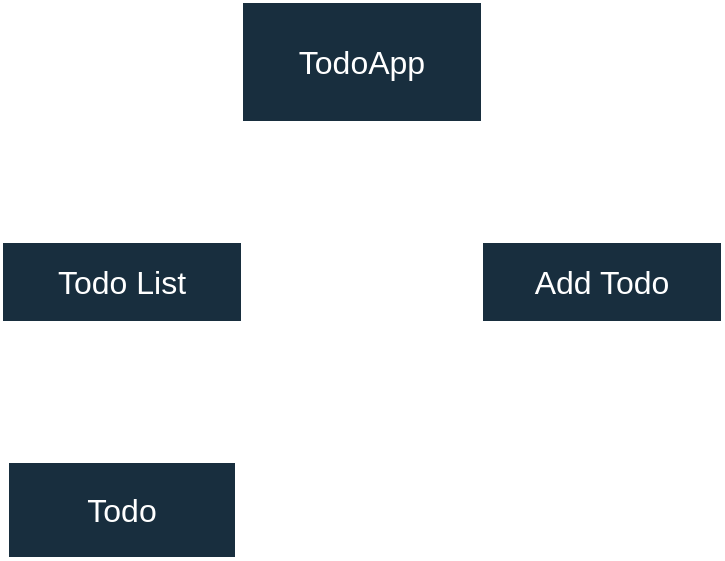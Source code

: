 <mxfile>
    <diagram name="Page-1" id="Ldu4dIvItLWIQPtr1XXd">
        <mxGraphModel dx="933" dy="533" grid="0" gridSize="10" guides="1" tooltips="1" connect="1" arrows="1" fold="1" page="1" pageScale="1" pageWidth="827" pageHeight="1169" background="#ffffff" math="0" shadow="0">
            <root>
                <mxCell id="0"/>
                <mxCell id="1" parent="0"/>
                <mxCell id="uVsHZ_9BZHPB59tA9Iv1-1" value="&lt;font size=&quot;3&quot;&gt;TodoApp&lt;/font&gt;" style="rounded=0;whiteSpace=wrap;html=1;labelBackgroundColor=none;fillColor=#182E3E;strokeColor=#FFFFFF;fontColor=#FFFFFF;" parent="1" vertex="1">
                    <mxGeometry x="240" y="40" width="120" height="60" as="geometry"/>
                </mxCell>
                <mxCell id="uVsHZ_9BZHPB59tA9Iv1-2" value="&lt;font size=&quot;3&quot;&gt;Todo List&lt;/font&gt;" style="rounded=0;whiteSpace=wrap;html=1;labelBackgroundColor=none;fillColor=#182E3E;strokeColor=#FFFFFF;fontColor=#FFFFFF;" parent="1" vertex="1">
                    <mxGeometry x="120" y="160" width="120" height="40" as="geometry"/>
                </mxCell>
                <mxCell id="uVsHZ_9BZHPB59tA9Iv1-3" value="&lt;font size=&quot;3&quot;&gt;Add Todo&lt;/font&gt;" style="rounded=0;whiteSpace=wrap;html=1;labelBackgroundColor=none;fillColor=#182E3E;strokeColor=#FFFFFF;fontColor=#FFFFFF;" parent="1" vertex="1">
                    <mxGeometry x="360" y="160" width="120" height="40" as="geometry"/>
                </mxCell>
                <mxCell id="uVsHZ_9BZHPB59tA9Iv1-5" value="&lt;font size=&quot;3&quot;&gt;Todo&lt;/font&gt;" style="rounded=0;whiteSpace=wrap;html=1;strokeColor=#FFFFFF;fontColor=#FFFFFF;fillColor=#182E3E;" parent="1" vertex="1">
                    <mxGeometry x="123" y="270" width="114" height="48" as="geometry"/>
                </mxCell>
            </root>
        </mxGraphModel>
    </diagram>
</mxfile>